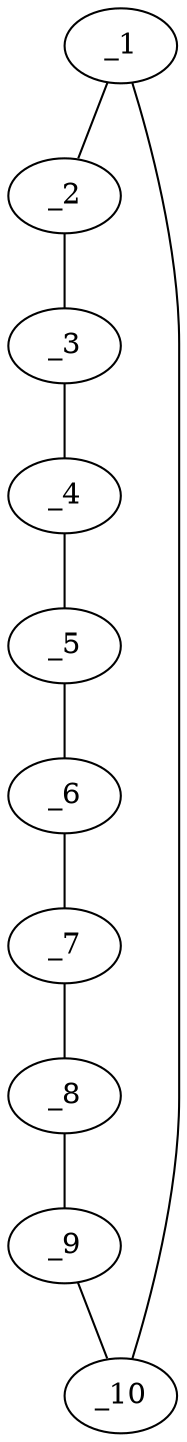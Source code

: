 graph molid650648 {
	_1	 [charge=0,
		chem=5,
		symbol="S  ",
		x="3.5388",
		y="-1.618"];
	_2	 [charge=0,
		chem=1,
		symbol="C  ",
		x="2.5878",
		y="-1.309"];
	_1 -- _2	 [valence=1];
	_10	 [charge=0,
		chem=1,
		symbol="C  ",
		x="4.4899",
		y="-1.309"];
	_1 -- _10	 [valence=1];
	_3	 [charge=0,
		chem=1,
		symbol="C  ",
		x=2,
		y="-0.5"];
	_2 -- _3	 [valence=1];
	_4	 [charge=0,
		chem=1,
		symbol="C  ",
		x=2,
		y="0.5"];
	_3 -- _4	 [valence=3];
	_5	 [charge=0,
		chem=1,
		symbol="C  ",
		x="2.5878",
		y="1.309"];
	_4 -- _5	 [valence=1];
	_6	 [charge=0,
		chem=5,
		symbol="S  ",
		x="3.5388",
		y="1.618"];
	_5 -- _6	 [valence=1];
	_7	 [charge=0,
		chem=1,
		symbol="C  ",
		x="4.4899",
		y="1.309"];
	_6 -- _7	 [valence=1];
	_8	 [charge=0,
		chem=1,
		symbol="C  ",
		x="5.0777",
		y="0.5"];
	_7 -- _8	 [valence=1];
	_9	 [charge=0,
		chem=1,
		symbol="C  ",
		x="5.0777",
		y="-0.5"];
	_8 -- _9	 [valence=3];
	_9 -- _10	 [valence=1];
}

